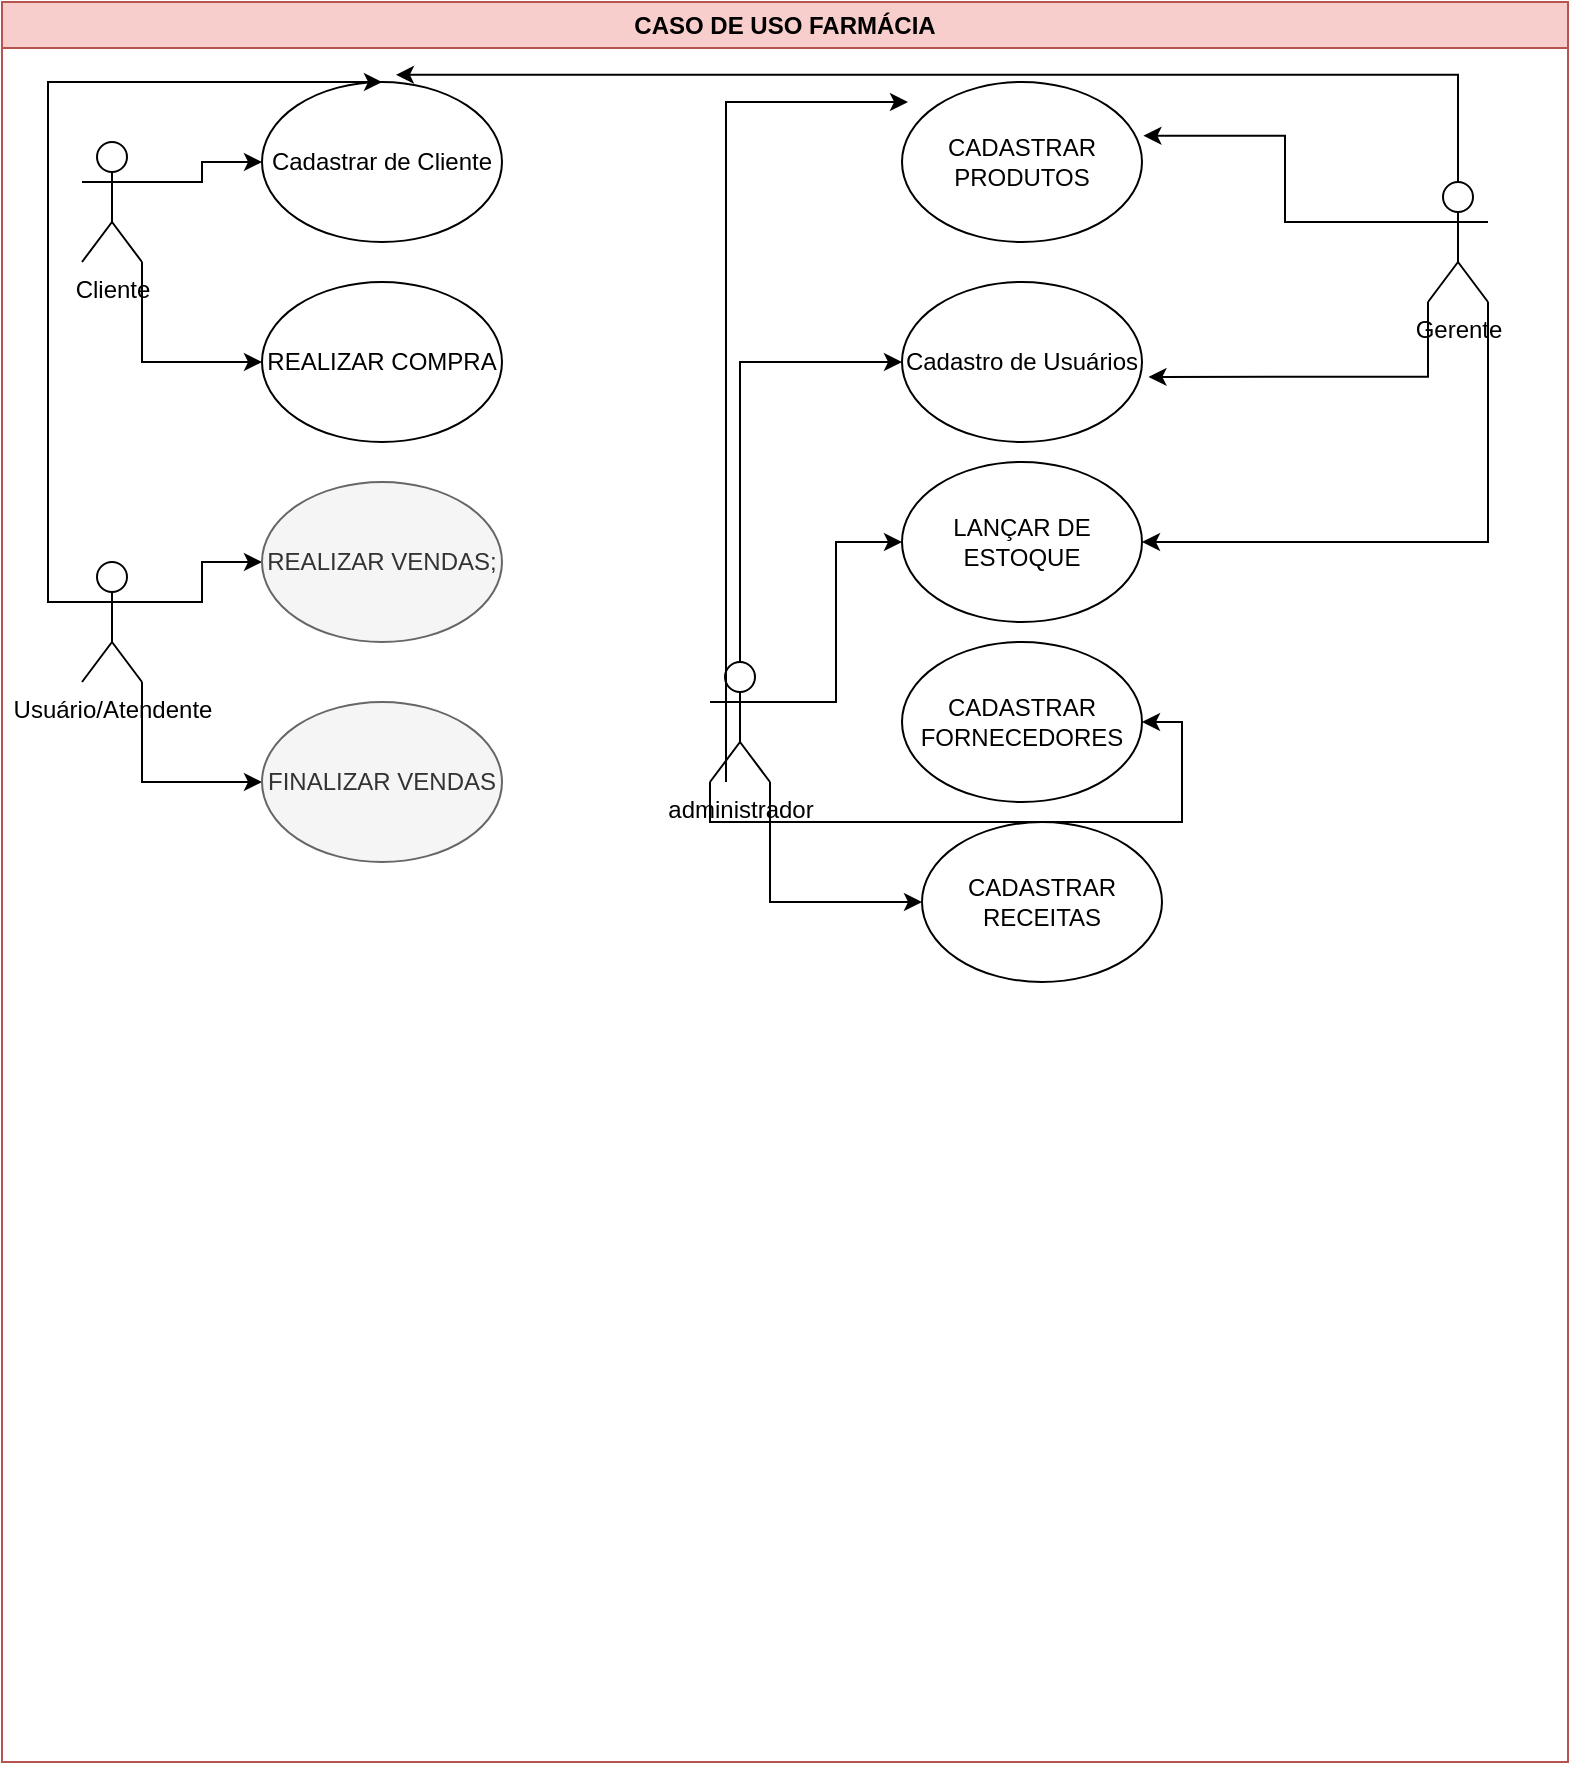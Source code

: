 <mxfile version="26.1.3" pages="2">
  <diagram name="CASO DE USO" id="tVLIGXUynHrYglQ0mXT4">
    <mxGraphModel dx="1042" dy="535" grid="1" gridSize="10" guides="1" tooltips="1" connect="1" arrows="1" fold="1" page="1" pageScale="1" pageWidth="827" pageHeight="1169" math="0" shadow="0">
      <root>
        <mxCell id="0" />
        <mxCell id="1" parent="0" />
        <mxCell id="DCy0Q3IaEg-8kjHM9MwT-11" value="CASO DE USO FARMÁCIA" style="swimlane;whiteSpace=wrap;html=1;fillColor=#f8cecc;strokeColor=#b85450;" parent="1" vertex="1">
          <mxGeometry x="17" y="20" width="783" height="880" as="geometry" />
        </mxCell>
        <mxCell id="DCy0Q3IaEg-8kjHM9MwT-17" style="edgeStyle=orthogonalEdgeStyle;rounded=0;orthogonalLoop=1;jettySize=auto;html=1;exitX=1;exitY=0.333;exitDx=0;exitDy=0;exitPerimeter=0;entryX=0;entryY=0.5;entryDx=0;entryDy=0;" parent="DCy0Q3IaEg-8kjHM9MwT-11" source="DCy0Q3IaEg-8kjHM9MwT-1" target="DCy0Q3IaEg-8kjHM9MwT-6" edge="1">
          <mxGeometry relative="1" as="geometry" />
        </mxCell>
        <mxCell id="DCy0Q3IaEg-8kjHM9MwT-18" style="edgeStyle=orthogonalEdgeStyle;rounded=0;orthogonalLoop=1;jettySize=auto;html=1;exitX=1;exitY=1;exitDx=0;exitDy=0;exitPerimeter=0;entryX=0;entryY=0.5;entryDx=0;entryDy=0;" parent="DCy0Q3IaEg-8kjHM9MwT-11" source="DCy0Q3IaEg-8kjHM9MwT-1" target="DCy0Q3IaEg-8kjHM9MwT-14" edge="1">
          <mxGeometry relative="1" as="geometry" />
        </mxCell>
        <mxCell id="DCy0Q3IaEg-8kjHM9MwT-1" value="Cliente" style="shape=umlActor;verticalLabelPosition=bottom;verticalAlign=top;html=1;outlineConnect=0;" parent="DCy0Q3IaEg-8kjHM9MwT-11" vertex="1">
          <mxGeometry x="40" y="70" width="30" height="60" as="geometry" />
        </mxCell>
        <mxCell id="DCy0Q3IaEg-8kjHM9MwT-6" value="Cadastrar de Cliente" style="ellipse;whiteSpace=wrap;html=1;" parent="DCy0Q3IaEg-8kjHM9MwT-11" vertex="1">
          <mxGeometry x="130" y="40" width="120" height="80" as="geometry" />
        </mxCell>
        <mxCell id="DCy0Q3IaEg-8kjHM9MwT-7" value="Cadastro de Usuários" style="ellipse;whiteSpace=wrap;html=1;" parent="DCy0Q3IaEg-8kjHM9MwT-11" vertex="1">
          <mxGeometry x="450" y="140" width="120" height="80" as="geometry" />
        </mxCell>
        <mxCell id="DCy0Q3IaEg-8kjHM9MwT-12" value="CADASTRAR PRODUTOS" style="ellipse;whiteSpace=wrap;html=1;" parent="DCy0Q3IaEg-8kjHM9MwT-11" vertex="1">
          <mxGeometry x="450" y="40" width="120" height="80" as="geometry" />
        </mxCell>
        <mxCell id="DCy0Q3IaEg-8kjHM9MwT-19" style="edgeStyle=orthogonalEdgeStyle;rounded=0;orthogonalLoop=1;jettySize=auto;html=1;exitX=1;exitY=0.333;exitDx=0;exitDy=0;exitPerimeter=0;entryX=0;entryY=0.5;entryDx=0;entryDy=0;" parent="DCy0Q3IaEg-8kjHM9MwT-11" source="DCy0Q3IaEg-8kjHM9MwT-3" target="DCy0Q3IaEg-8kjHM9MwT-13" edge="1">
          <mxGeometry relative="1" as="geometry" />
        </mxCell>
        <mxCell id="DCy0Q3IaEg-8kjHM9MwT-30" style="edgeStyle=orthogonalEdgeStyle;rounded=0;orthogonalLoop=1;jettySize=auto;html=1;exitX=1;exitY=1;exitDx=0;exitDy=0;exitPerimeter=0;entryX=0;entryY=0.5;entryDx=0;entryDy=0;" parent="DCy0Q3IaEg-8kjHM9MwT-11" source="DCy0Q3IaEg-8kjHM9MwT-3" target="DCy0Q3IaEg-8kjHM9MwT-29" edge="1">
          <mxGeometry relative="1" as="geometry" />
        </mxCell>
        <mxCell id="4bsKi9ic9OcVSogXh3Li-1" style="edgeStyle=orthogonalEdgeStyle;rounded=0;orthogonalLoop=1;jettySize=auto;html=1;exitX=1;exitY=0.333;exitDx=0;exitDy=0;exitPerimeter=0;entryX=0.5;entryY=0;entryDx=0;entryDy=0;" parent="DCy0Q3IaEg-8kjHM9MwT-11" source="DCy0Q3IaEg-8kjHM9MwT-3" target="DCy0Q3IaEg-8kjHM9MwT-6" edge="1">
          <mxGeometry relative="1" as="geometry">
            <Array as="points">
              <mxPoint x="23" y="300" />
              <mxPoint x="23" y="40" />
            </Array>
          </mxGeometry>
        </mxCell>
        <mxCell id="DCy0Q3IaEg-8kjHM9MwT-3" value="Usuário/Atendente" style="shape=umlActor;verticalLabelPosition=bottom;verticalAlign=top;html=1;outlineConnect=0;" parent="DCy0Q3IaEg-8kjHM9MwT-11" vertex="1">
          <mxGeometry x="40" y="280" width="30" height="60" as="geometry" />
        </mxCell>
        <mxCell id="DCy0Q3IaEg-8kjHM9MwT-13" value="REALIZAR VENDAS;" style="ellipse;whiteSpace=wrap;html=1;fillColor=#f5f5f5;fontColor=#333333;strokeColor=#666666;" parent="DCy0Q3IaEg-8kjHM9MwT-11" vertex="1">
          <mxGeometry x="130" y="240" width="120" height="80" as="geometry" />
        </mxCell>
        <mxCell id="DCy0Q3IaEg-8kjHM9MwT-14" value="REALIZAR COMPRA" style="ellipse;whiteSpace=wrap;html=1;" parent="DCy0Q3IaEg-8kjHM9MwT-11" vertex="1">
          <mxGeometry x="130" y="140" width="120" height="80" as="geometry" />
        </mxCell>
        <mxCell id="DCy0Q3IaEg-8kjHM9MwT-15" value="LANÇAR DE ESTOQUE" style="ellipse;whiteSpace=wrap;html=1;" parent="DCy0Q3IaEg-8kjHM9MwT-11" vertex="1">
          <mxGeometry x="450" y="230" width="120" height="80" as="geometry" />
        </mxCell>
        <mxCell id="DCy0Q3IaEg-8kjHM9MwT-16" value="CADASTRAR FORNECEDORES" style="ellipse;whiteSpace=wrap;html=1;" parent="DCy0Q3IaEg-8kjHM9MwT-11" vertex="1">
          <mxGeometry x="450" y="320" width="120" height="80" as="geometry" />
        </mxCell>
        <mxCell id="DCy0Q3IaEg-8kjHM9MwT-27" style="edgeStyle=orthogonalEdgeStyle;rounded=0;orthogonalLoop=1;jettySize=auto;html=1;exitX=0.5;exitY=0;exitDx=0;exitDy=0;exitPerimeter=0;entryX=0;entryY=0.5;entryDx=0;entryDy=0;" parent="DCy0Q3IaEg-8kjHM9MwT-11" source="DCy0Q3IaEg-8kjHM9MwT-10" target="DCy0Q3IaEg-8kjHM9MwT-7" edge="1">
          <mxGeometry relative="1" as="geometry" />
        </mxCell>
        <mxCell id="DCy0Q3IaEg-8kjHM9MwT-28" style="edgeStyle=orthogonalEdgeStyle;rounded=0;orthogonalLoop=1;jettySize=auto;html=1;exitX=1;exitY=0.333;exitDx=0;exitDy=0;exitPerimeter=0;entryX=0;entryY=0.5;entryDx=0;entryDy=0;" parent="DCy0Q3IaEg-8kjHM9MwT-11" source="DCy0Q3IaEg-8kjHM9MwT-10" target="DCy0Q3IaEg-8kjHM9MwT-15" edge="1">
          <mxGeometry relative="1" as="geometry" />
        </mxCell>
        <mxCell id="DCy0Q3IaEg-8kjHM9MwT-32" style="edgeStyle=orthogonalEdgeStyle;rounded=0;orthogonalLoop=1;jettySize=auto;html=1;exitX=1;exitY=1;exitDx=0;exitDy=0;exitPerimeter=0;entryX=0;entryY=0.5;entryDx=0;entryDy=0;" parent="DCy0Q3IaEg-8kjHM9MwT-11" source="DCy0Q3IaEg-8kjHM9MwT-10" target="DCy0Q3IaEg-8kjHM9MwT-31" edge="1">
          <mxGeometry relative="1" as="geometry" />
        </mxCell>
        <mxCell id="DCy0Q3IaEg-8kjHM9MwT-10" value="administrador" style="shape=umlActor;verticalLabelPosition=bottom;verticalAlign=top;html=1;outlineConnect=0;" parent="DCy0Q3IaEg-8kjHM9MwT-11" vertex="1">
          <mxGeometry x="354" y="330" width="30" height="60" as="geometry" />
        </mxCell>
        <mxCell id="DCy0Q3IaEg-8kjHM9MwT-23" style="edgeStyle=orthogonalEdgeStyle;rounded=0;orthogonalLoop=1;jettySize=auto;html=1;exitX=0;exitY=1;exitDx=0;exitDy=0;exitPerimeter=0;entryX=1;entryY=0.5;entryDx=0;entryDy=0;" parent="DCy0Q3IaEg-8kjHM9MwT-11" source="DCy0Q3IaEg-8kjHM9MwT-10" target="DCy0Q3IaEg-8kjHM9MwT-16" edge="1">
          <mxGeometry relative="1" as="geometry" />
        </mxCell>
        <mxCell id="DCy0Q3IaEg-8kjHM9MwT-29" value="FINALIZAR VENDAS" style="ellipse;whiteSpace=wrap;html=1;fillColor=#f5f5f5;fontColor=#333333;strokeColor=#666666;" parent="DCy0Q3IaEg-8kjHM9MwT-11" vertex="1">
          <mxGeometry x="130" y="350" width="120" height="80" as="geometry" />
        </mxCell>
        <mxCell id="DCy0Q3IaEg-8kjHM9MwT-31" value="CADASTRAR RECEITAS" style="ellipse;whiteSpace=wrap;html=1;" parent="DCy0Q3IaEg-8kjHM9MwT-11" vertex="1">
          <mxGeometry x="460" y="410" width="120" height="80" as="geometry" />
        </mxCell>
        <mxCell id="DCy0Q3IaEg-8kjHM9MwT-22" style="edgeStyle=orthogonalEdgeStyle;rounded=0;orthogonalLoop=1;jettySize=auto;html=1;exitX=1;exitY=1;exitDx=0;exitDy=0;exitPerimeter=0;entryX=1;entryY=0.5;entryDx=0;entryDy=0;" parent="1" source="DCy0Q3IaEg-8kjHM9MwT-2" target="DCy0Q3IaEg-8kjHM9MwT-15" edge="1">
          <mxGeometry relative="1" as="geometry" />
        </mxCell>
        <mxCell id="DCy0Q3IaEg-8kjHM9MwT-2" value="Gerente" style="shape=umlActor;verticalLabelPosition=bottom;verticalAlign=top;html=1;outlineConnect=0;" parent="1" vertex="1">
          <mxGeometry x="730" y="110" width="30" height="60" as="geometry" />
        </mxCell>
        <mxCell id="DCy0Q3IaEg-8kjHM9MwT-24" style="edgeStyle=orthogonalEdgeStyle;rounded=0;orthogonalLoop=1;jettySize=auto;html=1;exitX=0;exitY=0.333;exitDx=0;exitDy=0;exitPerimeter=0;" parent="1" source="DCy0Q3IaEg-8kjHM9MwT-10" edge="1">
          <mxGeometry relative="1" as="geometry">
            <mxPoint x="470" y="70" as="targetPoint" />
            <Array as="points">
              <mxPoint x="379" y="410" />
              <mxPoint x="379" y="231" />
              <mxPoint x="380" y="70" />
            </Array>
          </mxGeometry>
        </mxCell>
        <mxCell id="DCy0Q3IaEg-8kjHM9MwT-20" style="edgeStyle=orthogonalEdgeStyle;rounded=0;orthogonalLoop=1;jettySize=auto;html=1;exitX=0;exitY=0.333;exitDx=0;exitDy=0;exitPerimeter=0;entryX=1.006;entryY=0.336;entryDx=0;entryDy=0;entryPerimeter=0;" parent="1" source="DCy0Q3IaEg-8kjHM9MwT-2" target="DCy0Q3IaEg-8kjHM9MwT-12" edge="1">
          <mxGeometry relative="1" as="geometry" />
        </mxCell>
        <mxCell id="DCy0Q3IaEg-8kjHM9MwT-21" style="edgeStyle=orthogonalEdgeStyle;rounded=0;orthogonalLoop=1;jettySize=auto;html=1;exitX=0;exitY=1;exitDx=0;exitDy=0;exitPerimeter=0;entryX=1.027;entryY=0.593;entryDx=0;entryDy=0;entryPerimeter=0;" parent="1" source="DCy0Q3IaEg-8kjHM9MwT-2" target="DCy0Q3IaEg-8kjHM9MwT-7" edge="1">
          <mxGeometry relative="1" as="geometry" />
        </mxCell>
        <mxCell id="4bsKi9ic9OcVSogXh3Li-2" style="edgeStyle=orthogonalEdgeStyle;rounded=0;orthogonalLoop=1;jettySize=auto;html=1;exitX=0.5;exitY=0;exitDx=0;exitDy=0;exitPerimeter=0;entryX=0.558;entryY=-0.045;entryDx=0;entryDy=0;entryPerimeter=0;" parent="1" source="DCy0Q3IaEg-8kjHM9MwT-2" target="DCy0Q3IaEg-8kjHM9MwT-6" edge="1">
          <mxGeometry relative="1" as="geometry" />
        </mxCell>
      </root>
    </mxGraphModel>
  </diagram>
  <diagram id="I6MiLbrevk-Ata1137dH" name="CLASSES">
    <mxGraphModel dx="1042" dy="535" grid="1" gridSize="10" guides="1" tooltips="1" connect="1" arrows="1" fold="1" page="1" pageScale="1" pageWidth="827" pageHeight="1169" math="0" shadow="0">
      <root>
        <mxCell id="0" />
        <mxCell id="1" parent="0" />
        <mxCell id="GaZOpQADpWIk3F25-4Ug-1" value="PRODUTO" style="swimlane;fontStyle=1;align=center;verticalAlign=top;childLayout=stackLayout;horizontal=1;startSize=26;horizontalStack=0;resizeParent=1;resizeParentMax=0;resizeLast=0;collapsible=1;marginBottom=0;whiteSpace=wrap;html=1;" parent="1" vertex="1">
          <mxGeometry x="50" y="30" width="160" height="200" as="geometry" />
        </mxCell>
        <mxCell id="GaZOpQADpWIk3F25-4Ug-2" value="nome&lt;div&gt;descrisção&lt;/div&gt;&lt;div&gt;preço&lt;/div&gt;&lt;div&gt;quantidade_estoque&lt;/div&gt;" style="text;strokeColor=none;fillColor=none;align=left;verticalAlign=top;spacingLeft=4;spacingRight=4;overflow=hidden;rotatable=0;points=[[0,0.5],[1,0.5]];portConstraint=eastwest;whiteSpace=wrap;html=1;" parent="GaZOpQADpWIk3F25-4Ug-1" vertex="1">
          <mxGeometry y="26" width="160" height="84" as="geometry" />
        </mxCell>
        <mxCell id="GaZOpQADpWIk3F25-4Ug-3" value="" style="line;strokeWidth=1;fillColor=none;align=left;verticalAlign=middle;spacingTop=-1;spacingLeft=3;spacingRight=3;rotatable=0;labelPosition=right;points=[];portConstraint=eastwest;strokeColor=inherit;" parent="GaZOpQADpWIk3F25-4Ug-1" vertex="1">
          <mxGeometry y="110" width="160" height="8" as="geometry" />
        </mxCell>
        <mxCell id="GaZOpQADpWIk3F25-4Ug-4" value="cadastrarProduto" style="text;strokeColor=none;fillColor=none;align=left;verticalAlign=top;spacingLeft=4;spacingRight=4;overflow=hidden;rotatable=0;points=[[0,0.5],[1,0.5]];portConstraint=eastwest;whiteSpace=wrap;html=1;" parent="GaZOpQADpWIk3F25-4Ug-1" vertex="1">
          <mxGeometry y="118" width="160" height="32" as="geometry" />
        </mxCell>
        <mxCell id="c76i7xs37MiYL5RRScVn-4" value="AtualizarEstoque" style="text;strokeColor=none;fillColor=none;align=left;verticalAlign=top;spacingLeft=4;spacingRight=4;overflow=hidden;rotatable=0;points=[[0,0.5],[1,0.5]];portConstraint=eastwest;whiteSpace=wrap;html=1;" parent="GaZOpQADpWIk3F25-4Ug-1" vertex="1">
          <mxGeometry y="150" width="160" height="20" as="geometry" />
        </mxCell>
        <mxCell id="c76i7xs37MiYL5RRScVn-5" value="consultarProduto" style="text;strokeColor=none;fillColor=none;align=left;verticalAlign=top;spacingLeft=4;spacingRight=4;overflow=hidden;rotatable=0;points=[[0,0.5],[1,0.5]];portConstraint=eastwest;whiteSpace=wrap;html=1;" parent="GaZOpQADpWIk3F25-4Ug-1" vertex="1">
          <mxGeometry y="170" width="160" height="30" as="geometry" />
        </mxCell>
        <mxCell id="0TSsq7Rf0heWJu-0PmVk-1" value="VENDA" style="swimlane;fontStyle=1;align=center;verticalAlign=top;childLayout=stackLayout;horizontal=1;startSize=26;horizontalStack=0;resizeParent=1;resizeParentMax=0;resizeLast=0;collapsible=1;marginBottom=0;whiteSpace=wrap;html=1;" vertex="1" parent="1">
          <mxGeometry x="160" y="450" width="160" height="150" as="geometry" />
        </mxCell>
        <mxCell id="0TSsq7Rf0heWJu-0PmVk-2" value="Data&lt;div&gt;valorTotal&lt;/div&gt;&lt;div&gt;cliente&lt;/div&gt;&lt;div&gt;produtos&lt;/div&gt;&lt;div&gt;&lt;br&gt;&lt;/div&gt;" style="text;strokeColor=none;fillColor=none;align=left;verticalAlign=top;spacingLeft=4;spacingRight=4;overflow=hidden;rotatable=0;points=[[0,0.5],[1,0.5]];portConstraint=eastwest;whiteSpace=wrap;html=1;" vertex="1" parent="0TSsq7Rf0heWJu-0PmVk-1">
          <mxGeometry y="26" width="160" height="74" as="geometry" />
        </mxCell>
        <mxCell id="0TSsq7Rf0heWJu-0PmVk-3" value="" style="line;strokeWidth=1;fillColor=none;align=left;verticalAlign=middle;spacingTop=-1;spacingLeft=3;spacingRight=3;rotatable=0;labelPosition=right;points=[];portConstraint=eastwest;strokeColor=inherit;" vertex="1" parent="0TSsq7Rf0heWJu-0PmVk-1">
          <mxGeometry y="100" width="160" height="8" as="geometry" />
        </mxCell>
        <mxCell id="0TSsq7Rf0heWJu-0PmVk-4" value="realizarVenda&lt;div&gt;calcularValorTotal&lt;/div&gt;" style="text;strokeColor=none;fillColor=none;align=left;verticalAlign=top;spacingLeft=4;spacingRight=4;overflow=hidden;rotatable=0;points=[[0,0.5],[1,0.5]];portConstraint=eastwest;whiteSpace=wrap;html=1;" vertex="1" parent="0TSsq7Rf0heWJu-0PmVk-1">
          <mxGeometry y="108" width="160" height="42" as="geometry" />
        </mxCell>
        <mxCell id="0TSsq7Rf0heWJu-0PmVk-7" value="FORNECEDOR" style="swimlane;fontStyle=1;align=center;verticalAlign=top;childLayout=stackLayout;horizontal=1;startSize=26;horizontalStack=0;resizeParent=1;resizeParentMax=0;resizeLast=0;collapsible=1;marginBottom=0;whiteSpace=wrap;html=1;" vertex="1" parent="1">
          <mxGeometry x="470" y="40" width="160" height="108" as="geometry" />
        </mxCell>
        <mxCell id="0TSsq7Rf0heWJu-0PmVk-8" value="nome&lt;div&gt;cnpj&lt;/div&gt;&lt;div&gt;contato&lt;/div&gt;" style="text;strokeColor=none;fillColor=none;align=left;verticalAlign=top;spacingLeft=4;spacingRight=4;overflow=hidden;rotatable=0;points=[[0,0.5],[1,0.5]];portConstraint=eastwest;whiteSpace=wrap;html=1;" vertex="1" parent="0TSsq7Rf0heWJu-0PmVk-7">
          <mxGeometry y="26" width="160" height="74" as="geometry" />
        </mxCell>
        <mxCell id="0TSsq7Rf0heWJu-0PmVk-9" value="" style="line;strokeWidth=1;fillColor=none;align=left;verticalAlign=middle;spacingTop=-1;spacingLeft=3;spacingRight=3;rotatable=0;labelPosition=right;points=[];portConstraint=eastwest;strokeColor=inherit;" vertex="1" parent="0TSsq7Rf0heWJu-0PmVk-7">
          <mxGeometry y="100" width="160" height="8" as="geometry" />
        </mxCell>
        <mxCell id="0TSsq7Rf0heWJu-0PmVk-11" value="ESTOQUE" style="swimlane;fontStyle=1;align=center;verticalAlign=top;childLayout=stackLayout;horizontal=1;startSize=26;horizontalStack=0;resizeParent=1;resizeParentMax=0;resizeLast=0;collapsible=1;marginBottom=0;whiteSpace=wrap;html=1;" vertex="1" parent="1">
          <mxGeometry x="110" y="290" width="160" height="140" as="geometry" />
        </mxCell>
        <mxCell id="0TSsq7Rf0heWJu-0PmVk-12" value="produto&lt;div&gt;quantidade&lt;/div&gt;" style="text;strokeColor=none;fillColor=none;align=left;verticalAlign=top;spacingLeft=4;spacingRight=4;overflow=hidden;rotatable=0;points=[[0,0.5],[1,0.5]];portConstraint=eastwest;whiteSpace=wrap;html=1;" vertex="1" parent="0TSsq7Rf0heWJu-0PmVk-11">
          <mxGeometry y="26" width="160" height="44" as="geometry" />
        </mxCell>
        <mxCell id="0TSsq7Rf0heWJu-0PmVk-13" value="" style="line;strokeWidth=1;fillColor=none;align=left;verticalAlign=middle;spacingTop=-1;spacingLeft=3;spacingRight=3;rotatable=0;labelPosition=right;points=[];portConstraint=eastwest;strokeColor=inherit;" vertex="1" parent="0TSsq7Rf0heWJu-0PmVk-11">
          <mxGeometry y="70" width="160" height="8" as="geometry" />
        </mxCell>
        <mxCell id="0TSsq7Rf0heWJu-0PmVk-14" value="lançarestoque&lt;div&gt;consultarestoque&lt;/div&gt;&lt;div&gt;atualizarestoque&lt;/div&gt;" style="text;strokeColor=none;fillColor=none;align=left;verticalAlign=top;spacingLeft=4;spacingRight=4;overflow=hidden;rotatable=0;points=[[0,0.5],[1,0.5]];portConstraint=eastwest;whiteSpace=wrap;html=1;" vertex="1" parent="0TSsq7Rf0heWJu-0PmVk-11">
          <mxGeometry y="78" width="160" height="62" as="geometry" />
        </mxCell>
        <mxCell id="lq1IKbK0q01Gvinii9Ti-1" value="USUÁRIO" style="swimlane;fontStyle=1;align=center;verticalAlign=top;childLayout=stackLayout;horizontal=1;startSize=26;horizontalStack=0;resizeParent=1;resizeParentMax=0;resizeLast=0;collapsible=1;marginBottom=0;whiteSpace=wrap;html=1;" vertex="1" parent="1">
          <mxGeometry x="414" y="280" width="160" height="150" as="geometry" />
        </mxCell>
        <mxCell id="lq1IKbK0q01Gvinii9Ti-2" value="Nome&lt;div&gt;login&lt;/div&gt;&lt;div&gt;senha&lt;/div&gt;&lt;div&gt;tipo&lt;/div&gt;" style="text;strokeColor=none;fillColor=none;align=left;verticalAlign=top;spacingLeft=4;spacingRight=4;overflow=hidden;rotatable=0;points=[[0,0.5],[1,0.5]];portConstraint=eastwest;whiteSpace=wrap;html=1;" vertex="1" parent="lq1IKbK0q01Gvinii9Ti-1">
          <mxGeometry y="26" width="160" height="64" as="geometry" />
        </mxCell>
        <mxCell id="lq1IKbK0q01Gvinii9Ti-3" value="" style="line;strokeWidth=1;fillColor=none;align=left;verticalAlign=middle;spacingTop=-1;spacingLeft=3;spacingRight=3;rotatable=0;labelPosition=right;points=[];portConstraint=eastwest;strokeColor=inherit;" vertex="1" parent="lq1IKbK0q01Gvinii9Ti-1">
          <mxGeometry y="90" width="160" height="8" as="geometry" />
        </mxCell>
        <mxCell id="lq1IKbK0q01Gvinii9Ti-4" value="cadastrarUsuario&lt;div&gt;autenticarUsuario&lt;/div&gt;" style="text;strokeColor=none;fillColor=none;align=left;verticalAlign=top;spacingLeft=4;spacingRight=4;overflow=hidden;rotatable=0;points=[[0,0.5],[1,0.5]];portConstraint=eastwest;whiteSpace=wrap;html=1;" vertex="1" parent="lq1IKbK0q01Gvinii9Ti-1">
          <mxGeometry y="98" width="160" height="52" as="geometry" />
        </mxCell>
        <mxCell id="lq1IKbK0q01Gvinii9Ti-5" value="CLIENTE" style="swimlane;fontStyle=1;align=center;verticalAlign=top;childLayout=stackLayout;horizontal=1;startSize=26;horizontalStack=0;resizeParent=1;resizeParentMax=0;resizeLast=0;collapsible=1;marginBottom=0;whiteSpace=wrap;html=1;" vertex="1" parent="1">
          <mxGeometry x="260" y="10" width="160" height="200" as="geometry" />
        </mxCell>
        <mxCell id="lq1IKbK0q01Gvinii9Ti-6" value="Nome&lt;div&gt;Endereço&lt;/div&gt;&lt;div&gt;Telefone&lt;/div&gt;&lt;div&gt;Email&lt;/div&gt;" style="text;strokeColor=none;fillColor=none;align=left;verticalAlign=top;spacingLeft=4;spacingRight=4;overflow=hidden;rotatable=0;points=[[0,0.5],[1,0.5]];portConstraint=eastwest;whiteSpace=wrap;html=1;" vertex="1" parent="lq1IKbK0q01Gvinii9Ti-5">
          <mxGeometry y="26" width="160" height="74" as="geometry" />
        </mxCell>
        <mxCell id="lq1IKbK0q01Gvinii9Ti-7" value="" style="line;strokeWidth=1;fillColor=none;align=left;verticalAlign=middle;spacingTop=-1;spacingLeft=3;spacingRight=3;rotatable=0;labelPosition=right;points=[];portConstraint=eastwest;strokeColor=inherit;" vertex="1" parent="lq1IKbK0q01Gvinii9Ti-5">
          <mxGeometry y="100" width="160" height="8" as="geometry" />
        </mxCell>
        <mxCell id="lq1IKbK0q01Gvinii9Ti-8" value="cadastrarCliente&lt;br&gt;atualizarCliente&lt;div&gt;consultarCliente&lt;/div&gt;" style="text;strokeColor=none;fillColor=none;align=left;verticalAlign=top;spacingLeft=4;spacingRight=4;overflow=hidden;rotatable=0;points=[[0,0.5],[1,0.5]];portConstraint=eastwest;whiteSpace=wrap;html=1;" vertex="1" parent="lq1IKbK0q01Gvinii9Ti-5">
          <mxGeometry y="108" width="160" height="92" as="geometry" />
        </mxCell>
      </root>
    </mxGraphModel>
  </diagram>
</mxfile>

